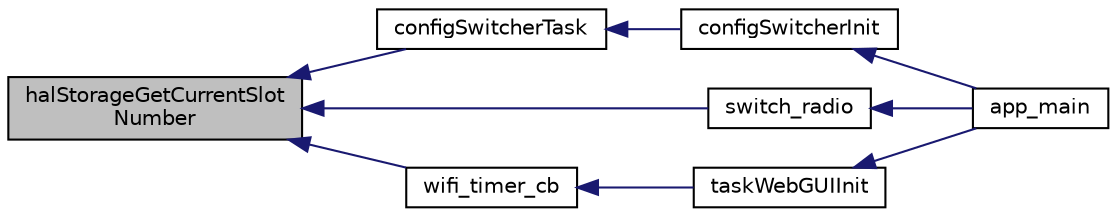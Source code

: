 digraph "halStorageGetCurrentSlotNumber"
{
  edge [fontname="Helvetica",fontsize="10",labelfontname="Helvetica",labelfontsize="10"];
  node [fontname="Helvetica",fontsize="10",shape=record];
  rankdir="LR";
  Node111 [label="halStorageGetCurrentSlot\lNumber",height=0.2,width=0.4,color="black", fillcolor="grey75", style="filled", fontcolor="black"];
  Node111 -> Node112 [dir="back",color="midnightblue",fontsize="10",style="solid",fontname="Helvetica"];
  Node112 [label="configSwitcherTask",height=0.2,width=0.4,color="black", fillcolor="white", style="filled",URL="$config__switcher_8c.html#af5af5079d1982d42e165039e6de7e40a",tooltip="TASK - Config switcher task, internal config reloading. "];
  Node112 -> Node113 [dir="back",color="midnightblue",fontsize="10",style="solid",fontname="Helvetica"];
  Node113 [label="configSwitcherInit",height=0.2,width=0.4,color="black", fillcolor="white", style="filled",URL="$config__switcher_8h.html#aafed047c8d04b814a85239e031cbad7b",tooltip="Initializing the config switching functionality. "];
  Node113 -> Node114 [dir="back",color="midnightblue",fontsize="10",style="solid",fontname="Helvetica"];
  Node114 [label="app_main",height=0.2,width=0.4,color="black", fillcolor="white", style="filled",URL="$flipmouse__fabi__esp32__kbdmouse__main_8c.html#abce06be17fc37d675118a678a8100a36",tooltip="Main task, created by esp-idf. "];
  Node111 -> Node115 [dir="back",color="midnightblue",fontsize="10",style="solid",fontname="Helvetica"];
  Node115 [label="switch_radio",height=0.2,width=0.4,color="black", fillcolor="white", style="filled",URL="$flipmouse__fabi__esp32__kbdmouse__main_8c.html#a93e2ea21db142b4c7172565051a18cb1",tooltip="Switch radio mode. "];
  Node115 -> Node114 [dir="back",color="midnightblue",fontsize="10",style="solid",fontname="Helvetica"];
  Node111 -> Node116 [dir="back",color="midnightblue",fontsize="10",style="solid",fontname="Helvetica"];
  Node116 [label="wifi_timer_cb",height=0.2,width=0.4,color="black", fillcolor="white", style="filled",URL="$task__webgui_8c.html#ae5ad2f76f20781fd8c89e542bcc8a551",tooltip="Timer callback for disabling wifi. "];
  Node116 -> Node117 [dir="back",color="midnightblue",fontsize="10",style="solid",fontname="Helvetica"];
  Node117 [label="taskWebGUIInit",height=0.2,width=0.4,color="black", fillcolor="white", style="filled",URL="$task__webgui_8h.html#a669b9245d5040c0162481f7b24dbeea7",tooltip="Init the web / DNS server and the web gui. "];
  Node117 -> Node114 [dir="back",color="midnightblue",fontsize="10",style="solid",fontname="Helvetica"];
}
